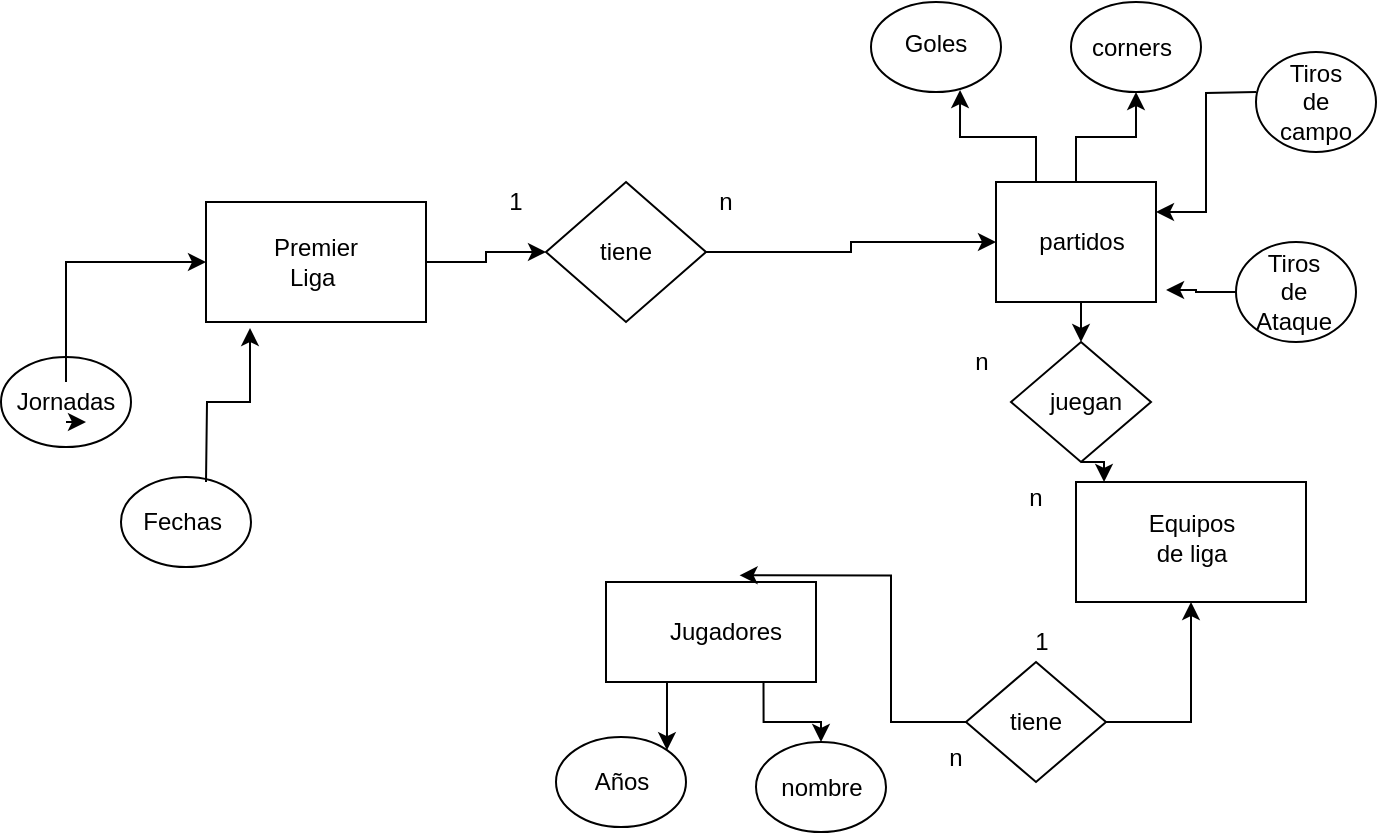 <mxfile version="13.10.1" type="github">
  <diagram id="R2lEEEUBdFMjLlhIrx00" name="Page-1">
    <mxGraphModel dx="868" dy="521" grid="1" gridSize="10" guides="1" tooltips="1" connect="1" arrows="1" fold="1" page="1" pageScale="1" pageWidth="850" pageHeight="1100" math="0" shadow="0" extFonts="Permanent Marker^https://fonts.googleapis.com/css?family=Permanent+Marker">
      <root>
        <mxCell id="0" />
        <mxCell id="1" parent="0" />
        <mxCell id="7ZhrNfoXhHtPn5ah-EHw-1" style="edgeStyle=orthogonalEdgeStyle;rounded=0;orthogonalLoop=1;jettySize=auto;html=1;entryX=1.063;entryY=0.9;entryDx=0;entryDy=0;entryPerimeter=0;" edge="1" parent="1" source="7ZhrNfoXhHtPn5ah-EHw-2" target="7ZhrNfoXhHtPn5ah-EHw-39">
          <mxGeometry relative="1" as="geometry" />
        </mxCell>
        <mxCell id="7ZhrNfoXhHtPn5ah-EHw-2" value="" style="ellipse;whiteSpace=wrap;html=1;" vertex="1" parent="1">
          <mxGeometry x="785" y="170" width="60" height="50" as="geometry" />
        </mxCell>
        <mxCell id="7ZhrNfoXhHtPn5ah-EHw-3" style="edgeStyle=orthogonalEdgeStyle;rounded=0;orthogonalLoop=1;jettySize=auto;html=1;entryX=1;entryY=0.25;entryDx=0;entryDy=0;" edge="1" parent="1" target="7ZhrNfoXhHtPn5ah-EHw-39">
          <mxGeometry relative="1" as="geometry">
            <mxPoint x="795" y="95" as="sourcePoint" />
          </mxGeometry>
        </mxCell>
        <mxCell id="7ZhrNfoXhHtPn5ah-EHw-4" value="" style="ellipse;whiteSpace=wrap;html=1;" vertex="1" parent="1">
          <mxGeometry x="795" y="75" width="60" height="50" as="geometry" />
        </mxCell>
        <mxCell id="7ZhrNfoXhHtPn5ah-EHw-5" value="" style="ellipse;whiteSpace=wrap;html=1;" vertex="1" parent="1">
          <mxGeometry x="545" y="420" width="65" height="45" as="geometry" />
        </mxCell>
        <mxCell id="7ZhrNfoXhHtPn5ah-EHw-6" value="" style="ellipse;whiteSpace=wrap;html=1;" vertex="1" parent="1">
          <mxGeometry x="445" y="417.5" width="65" height="45" as="geometry" />
        </mxCell>
        <mxCell id="7ZhrNfoXhHtPn5ah-EHw-7" value="" style="ellipse;whiteSpace=wrap;html=1;" vertex="1" parent="1">
          <mxGeometry x="227.5" y="287.5" width="65" height="45" as="geometry" />
        </mxCell>
        <mxCell id="7ZhrNfoXhHtPn5ah-EHw-8" value="" style="ellipse;whiteSpace=wrap;html=1;" vertex="1" parent="1">
          <mxGeometry x="167.5" y="227.5" width="65" height="45" as="geometry" />
        </mxCell>
        <mxCell id="7ZhrNfoXhHtPn5ah-EHw-9" style="edgeStyle=orthogonalEdgeStyle;rounded=0;orthogonalLoop=1;jettySize=auto;html=1;exitX=1;exitY=0.5;exitDx=0;exitDy=0;entryX=0;entryY=0.5;entryDx=0;entryDy=0;" edge="1" parent="1" source="7ZhrNfoXhHtPn5ah-EHw-10" target="7ZhrNfoXhHtPn5ah-EHw-15">
          <mxGeometry relative="1" as="geometry" />
        </mxCell>
        <mxCell id="7ZhrNfoXhHtPn5ah-EHw-10" value="" style="rounded=0;whiteSpace=wrap;html=1;" vertex="1" parent="1">
          <mxGeometry x="270" y="150" width="110" height="60" as="geometry" />
        </mxCell>
        <mxCell id="7ZhrNfoXhHtPn5ah-EHw-11" value="Premier Liga&amp;nbsp;" style="text;html=1;strokeColor=none;fillColor=none;align=center;verticalAlign=middle;whiteSpace=wrap;rounded=0;" vertex="1" parent="1">
          <mxGeometry x="305" y="170" width="40" height="20" as="geometry" />
        </mxCell>
        <mxCell id="7ZhrNfoXhHtPn5ah-EHw-12" value="" style="rounded=0;whiteSpace=wrap;html=1;" vertex="1" parent="1">
          <mxGeometry x="705" y="290" width="115" height="60" as="geometry" />
        </mxCell>
        <mxCell id="7ZhrNfoXhHtPn5ah-EHw-13" value="Equipos de liga" style="text;html=1;strokeColor=none;fillColor=none;align=center;verticalAlign=middle;whiteSpace=wrap;rounded=0;" vertex="1" parent="1">
          <mxGeometry x="742.5" y="307.5" width="40" height="20" as="geometry" />
        </mxCell>
        <mxCell id="7ZhrNfoXhHtPn5ah-EHw-14" style="edgeStyle=orthogonalEdgeStyle;rounded=0;orthogonalLoop=1;jettySize=auto;html=1;exitX=1;exitY=0.5;exitDx=0;exitDy=0;entryX=0;entryY=0.5;entryDx=0;entryDy=0;" edge="1" parent="1" source="7ZhrNfoXhHtPn5ah-EHw-15" target="7ZhrNfoXhHtPn5ah-EHw-39">
          <mxGeometry relative="1" as="geometry" />
        </mxCell>
        <mxCell id="7ZhrNfoXhHtPn5ah-EHw-15" value="" style="rhombus;whiteSpace=wrap;html=1;" vertex="1" parent="1">
          <mxGeometry x="440" y="140" width="80" height="70" as="geometry" />
        </mxCell>
        <mxCell id="7ZhrNfoXhHtPn5ah-EHw-16" value="tiene" style="text;html=1;strokeColor=none;fillColor=none;align=center;verticalAlign=middle;whiteSpace=wrap;rounded=0;" vertex="1" parent="1">
          <mxGeometry x="460" y="165" width="40" height="20" as="geometry" />
        </mxCell>
        <mxCell id="7ZhrNfoXhHtPn5ah-EHw-17" value="1" style="text;html=1;strokeColor=none;fillColor=none;align=center;verticalAlign=middle;whiteSpace=wrap;rounded=0;" vertex="1" parent="1">
          <mxGeometry x="405" y="140" width="40" height="20" as="geometry" />
        </mxCell>
        <mxCell id="7ZhrNfoXhHtPn5ah-EHw-18" value="n" style="text;html=1;strokeColor=none;fillColor=none;align=center;verticalAlign=middle;whiteSpace=wrap;rounded=0;" vertex="1" parent="1">
          <mxGeometry x="510" y="140" width="40" height="20" as="geometry" />
        </mxCell>
        <mxCell id="7ZhrNfoXhHtPn5ah-EHw-19" style="edgeStyle=orthogonalEdgeStyle;rounded=0;orthogonalLoop=1;jettySize=auto;html=1;exitX=0.25;exitY=1;exitDx=0;exitDy=0;entryX=1;entryY=0;entryDx=0;entryDy=0;" edge="1" parent="1" source="7ZhrNfoXhHtPn5ah-EHw-21" target="7ZhrNfoXhHtPn5ah-EHw-6">
          <mxGeometry relative="1" as="geometry" />
        </mxCell>
        <mxCell id="7ZhrNfoXhHtPn5ah-EHw-20" style="edgeStyle=orthogonalEdgeStyle;rounded=0;orthogonalLoop=1;jettySize=auto;html=1;exitX=0.75;exitY=1;exitDx=0;exitDy=0;" edge="1" parent="1" source="7ZhrNfoXhHtPn5ah-EHw-21" target="7ZhrNfoXhHtPn5ah-EHw-5">
          <mxGeometry relative="1" as="geometry" />
        </mxCell>
        <mxCell id="7ZhrNfoXhHtPn5ah-EHw-21" value="" style="rounded=0;whiteSpace=wrap;html=1;" vertex="1" parent="1">
          <mxGeometry x="470" y="340" width="105" height="50" as="geometry" />
        </mxCell>
        <mxCell id="7ZhrNfoXhHtPn5ah-EHw-22" value="Jugadores" style="text;html=1;strokeColor=none;fillColor=none;align=center;verticalAlign=middle;whiteSpace=wrap;rounded=0;" vertex="1" parent="1">
          <mxGeometry x="510" y="355" width="40" height="20" as="geometry" />
        </mxCell>
        <mxCell id="7ZhrNfoXhHtPn5ah-EHw-23" style="edgeStyle=orthogonalEdgeStyle;rounded=0;orthogonalLoop=1;jettySize=auto;html=1;entryX=0.636;entryY=-0.067;entryDx=0;entryDy=0;entryPerimeter=0;" edge="1" parent="1" source="7ZhrNfoXhHtPn5ah-EHw-25" target="7ZhrNfoXhHtPn5ah-EHw-21">
          <mxGeometry relative="1" as="geometry">
            <mxPoint x="542.5" y="270" as="targetPoint" />
          </mxGeometry>
        </mxCell>
        <mxCell id="7ZhrNfoXhHtPn5ah-EHw-24" style="edgeStyle=orthogonalEdgeStyle;rounded=0;orthogonalLoop=1;jettySize=auto;html=1;exitX=1;exitY=0.5;exitDx=0;exitDy=0;" edge="1" parent="1" source="7ZhrNfoXhHtPn5ah-EHw-25" target="7ZhrNfoXhHtPn5ah-EHw-12">
          <mxGeometry relative="1" as="geometry" />
        </mxCell>
        <mxCell id="7ZhrNfoXhHtPn5ah-EHw-25" value="" style="rhombus;whiteSpace=wrap;html=1;" vertex="1" parent="1">
          <mxGeometry x="650" y="380" width="70" height="60" as="geometry" />
        </mxCell>
        <mxCell id="7ZhrNfoXhHtPn5ah-EHw-26" value="tiene" style="text;html=1;strokeColor=none;fillColor=none;align=center;verticalAlign=middle;whiteSpace=wrap;rounded=0;" vertex="1" parent="1">
          <mxGeometry x="665" y="400" width="40" height="20" as="geometry" />
        </mxCell>
        <mxCell id="7ZhrNfoXhHtPn5ah-EHw-27" value="1" style="text;html=1;strokeColor=none;fillColor=none;align=center;verticalAlign=middle;whiteSpace=wrap;rounded=0;" vertex="1" parent="1">
          <mxGeometry x="667.5" y="360" width="40" height="20" as="geometry" />
        </mxCell>
        <mxCell id="7ZhrNfoXhHtPn5ah-EHw-28" value="n" style="text;html=1;strokeColor=none;fillColor=none;align=center;verticalAlign=middle;whiteSpace=wrap;rounded=0;" vertex="1" parent="1">
          <mxGeometry x="625" y="417.5" width="40" height="20" as="geometry" />
        </mxCell>
        <mxCell id="7ZhrNfoXhHtPn5ah-EHw-29" style="edgeStyle=orthogonalEdgeStyle;rounded=0;orthogonalLoop=1;jettySize=auto;html=1;exitX=0.5;exitY=0;exitDx=0;exitDy=0;entryX=0;entryY=0.5;entryDx=0;entryDy=0;" edge="1" parent="1" source="7ZhrNfoXhHtPn5ah-EHw-30" target="7ZhrNfoXhHtPn5ah-EHw-10">
          <mxGeometry relative="1" as="geometry" />
        </mxCell>
        <mxCell id="7ZhrNfoXhHtPn5ah-EHw-30" value="Jornadas" style="text;html=1;strokeColor=none;fillColor=none;align=center;verticalAlign=middle;whiteSpace=wrap;rounded=0;" vertex="1" parent="1">
          <mxGeometry x="180" y="240" width="40" height="20" as="geometry" />
        </mxCell>
        <mxCell id="7ZhrNfoXhHtPn5ah-EHw-31" style="edgeStyle=orthogonalEdgeStyle;rounded=0;orthogonalLoop=1;jettySize=auto;html=1;exitX=0.5;exitY=1;exitDx=0;exitDy=0;entryX=0.75;entryY=1;entryDx=0;entryDy=0;" edge="1" parent="1" source="7ZhrNfoXhHtPn5ah-EHw-30" target="7ZhrNfoXhHtPn5ah-EHw-30">
          <mxGeometry relative="1" as="geometry" />
        </mxCell>
        <mxCell id="7ZhrNfoXhHtPn5ah-EHw-32" style="edgeStyle=orthogonalEdgeStyle;rounded=0;orthogonalLoop=1;jettySize=auto;html=1;entryX=0.2;entryY=1.05;entryDx=0;entryDy=0;entryPerimeter=0;" edge="1" parent="1" target="7ZhrNfoXhHtPn5ah-EHw-10">
          <mxGeometry relative="1" as="geometry">
            <mxPoint x="270" y="290" as="sourcePoint" />
          </mxGeometry>
        </mxCell>
        <mxCell id="7ZhrNfoXhHtPn5ah-EHw-33" value="Fechas&amp;nbsp;" style="text;html=1;strokeColor=none;fillColor=none;align=center;verticalAlign=middle;whiteSpace=wrap;rounded=0;" vertex="1" parent="1">
          <mxGeometry x="240" y="300" width="40" height="20" as="geometry" />
        </mxCell>
        <mxCell id="7ZhrNfoXhHtPn5ah-EHw-34" value="Años" style="text;html=1;strokeColor=none;fillColor=none;align=center;verticalAlign=middle;whiteSpace=wrap;rounded=0;" vertex="1" parent="1">
          <mxGeometry x="457.5" y="430" width="40" height="20" as="geometry" />
        </mxCell>
        <mxCell id="7ZhrNfoXhHtPn5ah-EHw-35" value="nombre" style="text;html=1;strokeColor=none;fillColor=none;align=center;verticalAlign=middle;whiteSpace=wrap;rounded=0;" vertex="1" parent="1">
          <mxGeometry x="557.5" y="432.5" width="40" height="20" as="geometry" />
        </mxCell>
        <mxCell id="7ZhrNfoXhHtPn5ah-EHw-36" style="edgeStyle=orthogonalEdgeStyle;rounded=0;orthogonalLoop=1;jettySize=auto;html=1;exitX=0.5;exitY=1;exitDx=0;exitDy=0;entryX=0.5;entryY=0;entryDx=0;entryDy=0;" edge="1" parent="1" source="7ZhrNfoXhHtPn5ah-EHw-39" target="7ZhrNfoXhHtPn5ah-EHw-42">
          <mxGeometry relative="1" as="geometry" />
        </mxCell>
        <mxCell id="7ZhrNfoXhHtPn5ah-EHw-37" style="edgeStyle=orthogonalEdgeStyle;rounded=0;orthogonalLoop=1;jettySize=auto;html=1;exitX=0.25;exitY=0;exitDx=0;exitDy=0;entryX=0.685;entryY=0.978;entryDx=0;entryDy=0;entryPerimeter=0;" edge="1" parent="1" source="7ZhrNfoXhHtPn5ah-EHw-39" target="7ZhrNfoXhHtPn5ah-EHw-47">
          <mxGeometry relative="1" as="geometry" />
        </mxCell>
        <mxCell id="7ZhrNfoXhHtPn5ah-EHw-38" style="edgeStyle=orthogonalEdgeStyle;rounded=0;orthogonalLoop=1;jettySize=auto;html=1;exitX=0.5;exitY=0;exitDx=0;exitDy=0;entryX=0.5;entryY=1;entryDx=0;entryDy=0;" edge="1" parent="1" source="7ZhrNfoXhHtPn5ah-EHw-39" target="7ZhrNfoXhHtPn5ah-EHw-46">
          <mxGeometry relative="1" as="geometry" />
        </mxCell>
        <mxCell id="7ZhrNfoXhHtPn5ah-EHw-39" value="" style="rounded=0;whiteSpace=wrap;html=1;" vertex="1" parent="1">
          <mxGeometry x="665" y="140" width="80" height="60" as="geometry" />
        </mxCell>
        <mxCell id="7ZhrNfoXhHtPn5ah-EHw-40" value="partidos" style="text;html=1;strokeColor=none;fillColor=none;align=center;verticalAlign=middle;whiteSpace=wrap;rounded=0;" vertex="1" parent="1">
          <mxGeometry x="687.5" y="160" width="40" height="20" as="geometry" />
        </mxCell>
        <mxCell id="7ZhrNfoXhHtPn5ah-EHw-41" style="edgeStyle=orthogonalEdgeStyle;rounded=0;orthogonalLoop=1;jettySize=auto;html=1;exitX=0.5;exitY=1;exitDx=0;exitDy=0;entryX=0.122;entryY=0;entryDx=0;entryDy=0;entryPerimeter=0;" edge="1" parent="1" source="7ZhrNfoXhHtPn5ah-EHw-42" target="7ZhrNfoXhHtPn5ah-EHw-12">
          <mxGeometry relative="1" as="geometry" />
        </mxCell>
        <mxCell id="7ZhrNfoXhHtPn5ah-EHw-42" value="" style="rhombus;whiteSpace=wrap;html=1;" vertex="1" parent="1">
          <mxGeometry x="672.5" y="220" width="70" height="60" as="geometry" />
        </mxCell>
        <mxCell id="7ZhrNfoXhHtPn5ah-EHw-43" value="juegan" style="text;html=1;strokeColor=none;fillColor=none;align=center;verticalAlign=middle;whiteSpace=wrap;rounded=0;" vertex="1" parent="1">
          <mxGeometry x="690" y="240" width="40" height="20" as="geometry" />
        </mxCell>
        <mxCell id="7ZhrNfoXhHtPn5ah-EHw-44" value="n" style="text;html=1;strokeColor=none;fillColor=none;align=center;verticalAlign=middle;whiteSpace=wrap;rounded=0;" vertex="1" parent="1">
          <mxGeometry x="637.5" y="220" width="40" height="20" as="geometry" />
        </mxCell>
        <mxCell id="7ZhrNfoXhHtPn5ah-EHw-45" value="n" style="text;html=1;strokeColor=none;fillColor=none;align=center;verticalAlign=middle;whiteSpace=wrap;rounded=0;" vertex="1" parent="1">
          <mxGeometry x="665" y="287.5" width="40" height="20" as="geometry" />
        </mxCell>
        <mxCell id="7ZhrNfoXhHtPn5ah-EHw-46" value="" style="ellipse;whiteSpace=wrap;html=1;" vertex="1" parent="1">
          <mxGeometry x="702.5" y="50" width="65" height="45" as="geometry" />
        </mxCell>
        <mxCell id="7ZhrNfoXhHtPn5ah-EHw-47" value="" style="ellipse;whiteSpace=wrap;html=1;" vertex="1" parent="1">
          <mxGeometry x="602.5" y="50" width="65" height="45" as="geometry" />
        </mxCell>
        <mxCell id="7ZhrNfoXhHtPn5ah-EHw-48" value="Goles" style="text;html=1;strokeColor=none;fillColor=none;align=center;verticalAlign=middle;whiteSpace=wrap;rounded=0;" vertex="1" parent="1">
          <mxGeometry x="615" y="60" width="40" height="22.5" as="geometry" />
        </mxCell>
        <mxCell id="7ZhrNfoXhHtPn5ah-EHw-49" value="corners" style="text;html=1;strokeColor=none;fillColor=none;align=center;verticalAlign=middle;whiteSpace=wrap;rounded=0;" vertex="1" parent="1">
          <mxGeometry x="712.5" y="62.5" width="40" height="20" as="geometry" />
        </mxCell>
        <mxCell id="7ZhrNfoXhHtPn5ah-EHw-50" value="Tiros de campo" style="text;html=1;strokeColor=none;fillColor=none;align=center;verticalAlign=middle;whiteSpace=wrap;rounded=0;" vertex="1" parent="1">
          <mxGeometry x="805" y="90" width="40" height="20" as="geometry" />
        </mxCell>
        <mxCell id="7ZhrNfoXhHtPn5ah-EHw-51" value="Tiros de Ataque" style="text;html=1;strokeColor=none;fillColor=none;align=center;verticalAlign=middle;whiteSpace=wrap;rounded=0;" vertex="1" parent="1">
          <mxGeometry x="793.75" y="185" width="40" height="20" as="geometry" />
        </mxCell>
      </root>
    </mxGraphModel>
  </diagram>
</mxfile>
